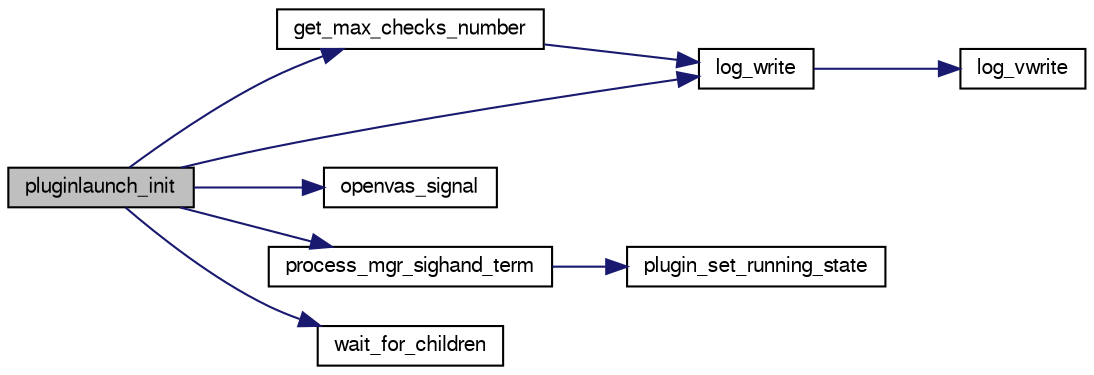 digraph G
{
  bgcolor="transparent";
  edge [fontname="FreeSans",fontsize="10",labelfontname="FreeSans",labelfontsize="10"];
  node [fontname="FreeSans",fontsize="10",shape=record];
  rankdir=LR;
  Node1 [label="pluginlaunch_init",height=0.2,width=0.4,color="black", fillcolor="grey75", style="filled" fontcolor="black"];
  Node1 -> Node2 [color="midnightblue",fontsize="10",style="solid",fontname="FreeSans"];
  Node2 [label="get_max_checks_number",height=0.2,width=0.4,color="black",URL="$utils_8c.html#a90c92ffdbb1ca875dc47d79165a46a4e"];
  Node2 -> Node3 [color="midnightblue",fontsize="10",style="solid",fontname="FreeSans"];
  Node3 [label="log_write",height=0.2,width=0.4,color="black",URL="$log_8c.html#aebd780cf62bc3eed16f852bd30250a3a"];
  Node3 -> Node4 [color="midnightblue",fontsize="10",style="solid",fontname="FreeSans"];
  Node4 [label="log_vwrite",height=0.2,width=0.4,color="black",URL="$log_8c.html#a20d71c8bbe1b9014a523f38e2fabbc02"];
  Node1 -> Node3 [color="midnightblue",fontsize="10",style="solid",fontname="FreeSans"];
  Node1 -> Node5 [color="midnightblue",fontsize="10",style="solid",fontname="FreeSans"];
  Node5 [label="openvas_signal",height=0.2,width=0.4,color="black",URL="$sighand_8c.html#a79924eec27b80a8b35a2d7eee432da0c"];
  Node1 -> Node6 [color="midnightblue",fontsize="10",style="solid",fontname="FreeSans"];
  Node6 [label="process_mgr_sighand_term",height=0.2,width=0.4,color="black",URL="$pluginlaunch_8c.html#a1ec8d6c58d30cf0983e8a35add4f5ff5"];
  Node6 -> Node7 [color="midnightblue",fontsize="10",style="solid",fontname="FreeSans"];
  Node7 [label="plugin_set_running_state",height=0.2,width=0.4,color="black",URL="$pluginscheduler_8c.html#a0009aa6c7d451e7c50fd5589dcc5a998"];
  Node1 -> Node8 [color="midnightblue",fontsize="10",style="solid",fontname="FreeSans"];
  Node8 [label="wait_for_children",height=0.2,width=0.4,color="black",URL="$pluginlaunch_8c.html#a59935a9e4676cbf06d5f202f24682a6c"];
}
